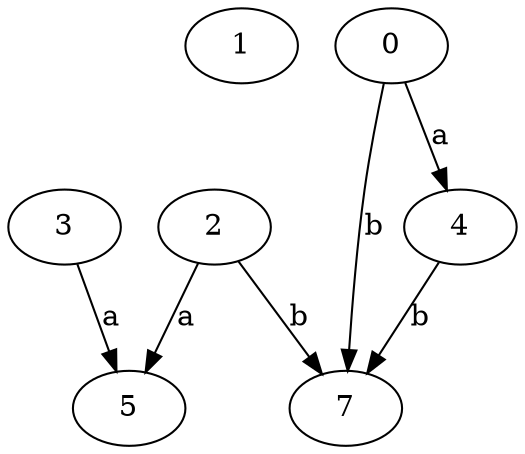 strict digraph  {
1;
2;
0;
3;
4;
5;
7;
2 -> 5  [label=a];
2 -> 7  [label=b];
0 -> 4  [label=a];
0 -> 7  [label=b];
3 -> 5  [label=a];
4 -> 7  [label=b];
}
